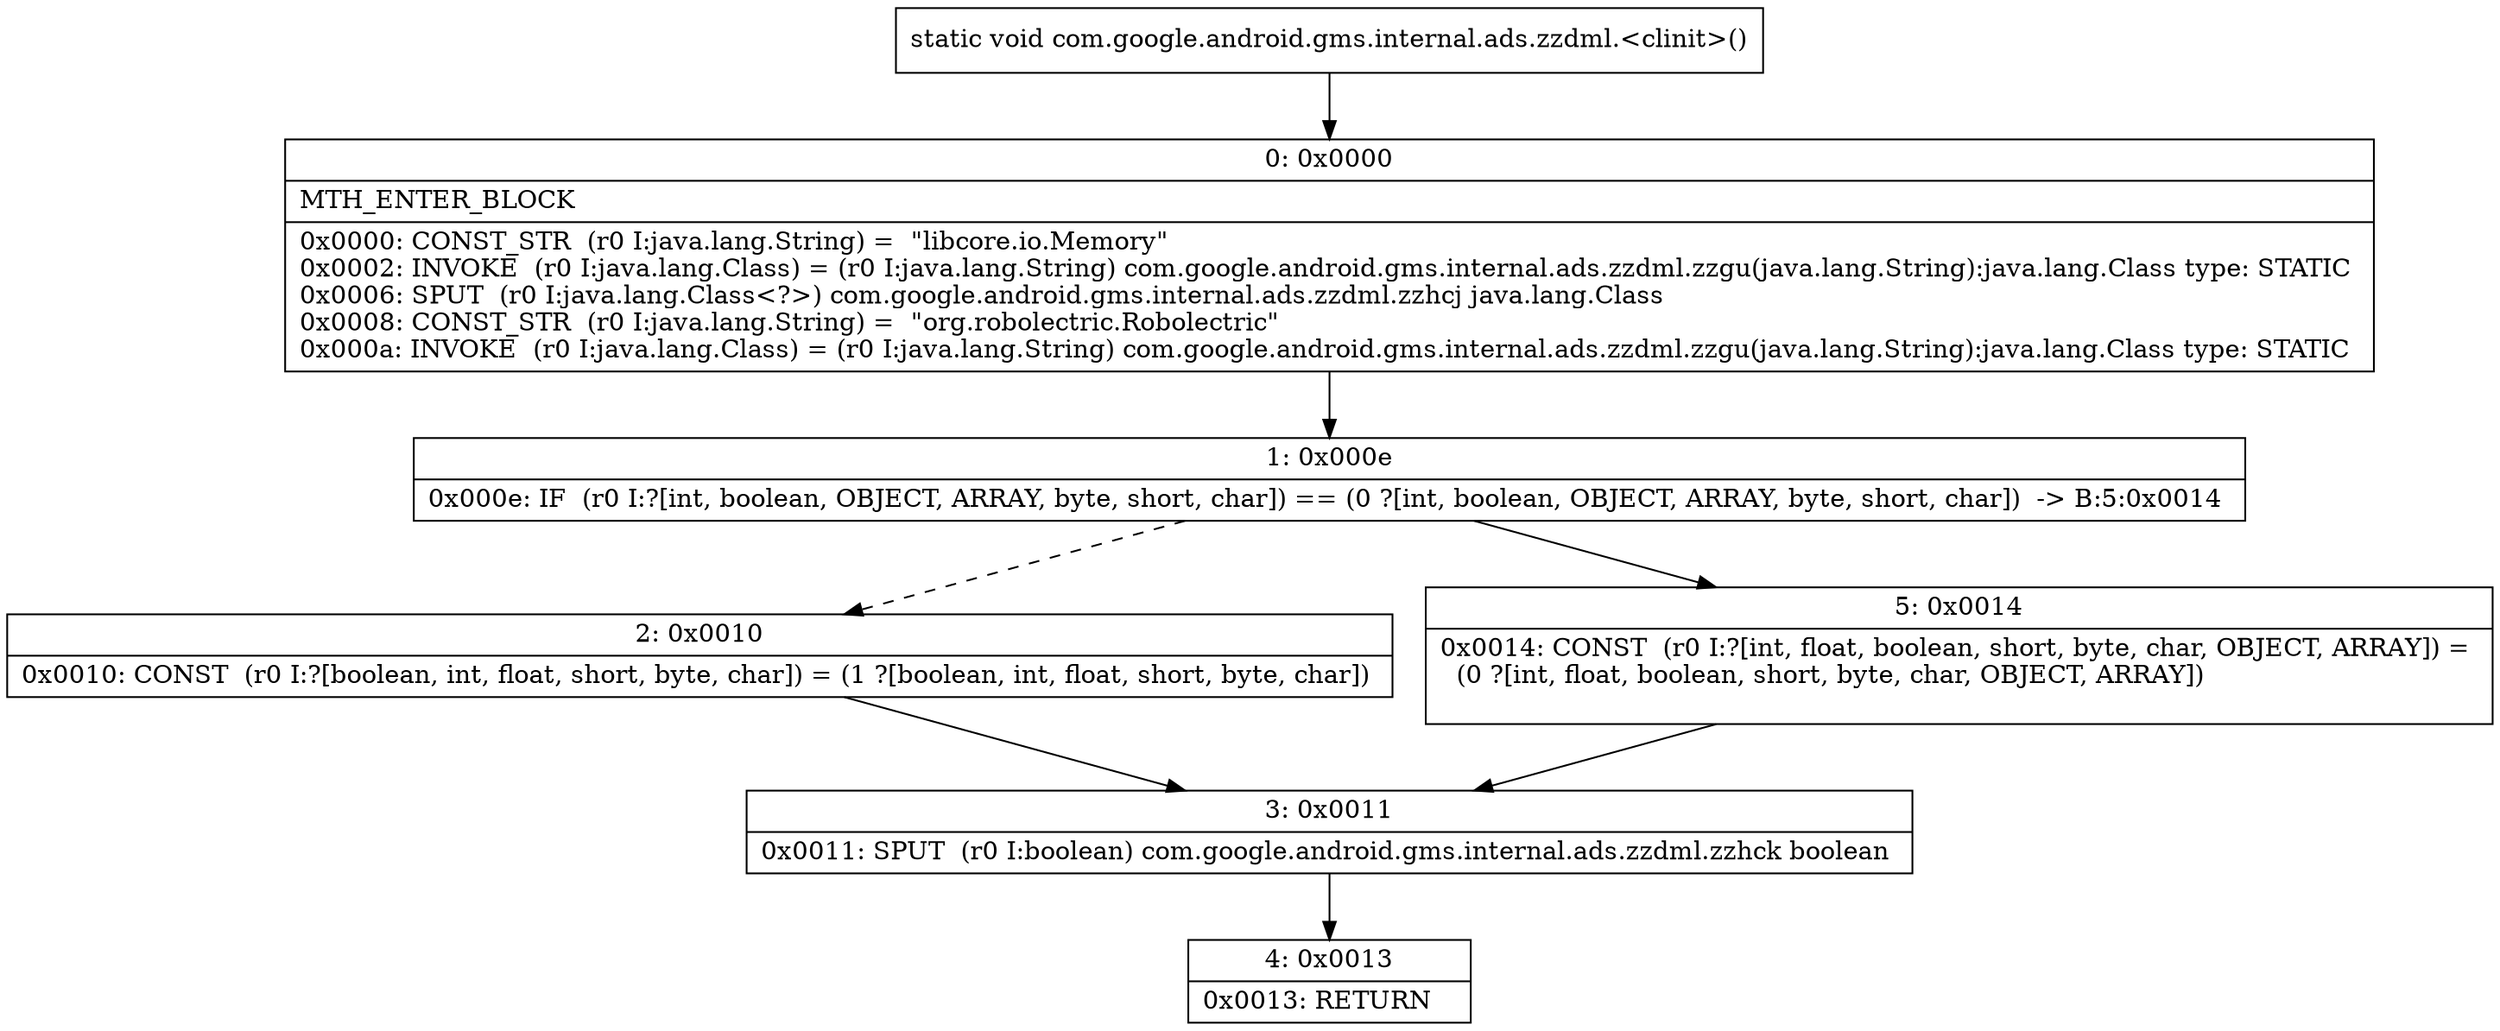 digraph "CFG forcom.google.android.gms.internal.ads.zzdml.\<clinit\>()V" {
Node_0 [shape=record,label="{0\:\ 0x0000|MTH_ENTER_BLOCK\l|0x0000: CONST_STR  (r0 I:java.lang.String) =  \"libcore.io.Memory\" \l0x0002: INVOKE  (r0 I:java.lang.Class) = (r0 I:java.lang.String) com.google.android.gms.internal.ads.zzdml.zzgu(java.lang.String):java.lang.Class type: STATIC \l0x0006: SPUT  (r0 I:java.lang.Class\<?\>) com.google.android.gms.internal.ads.zzdml.zzhcj java.lang.Class \l0x0008: CONST_STR  (r0 I:java.lang.String) =  \"org.robolectric.Robolectric\" \l0x000a: INVOKE  (r0 I:java.lang.Class) = (r0 I:java.lang.String) com.google.android.gms.internal.ads.zzdml.zzgu(java.lang.String):java.lang.Class type: STATIC \l}"];
Node_1 [shape=record,label="{1\:\ 0x000e|0x000e: IF  (r0 I:?[int, boolean, OBJECT, ARRAY, byte, short, char]) == (0 ?[int, boolean, OBJECT, ARRAY, byte, short, char])  \-\> B:5:0x0014 \l}"];
Node_2 [shape=record,label="{2\:\ 0x0010|0x0010: CONST  (r0 I:?[boolean, int, float, short, byte, char]) = (1 ?[boolean, int, float, short, byte, char]) \l}"];
Node_3 [shape=record,label="{3\:\ 0x0011|0x0011: SPUT  (r0 I:boolean) com.google.android.gms.internal.ads.zzdml.zzhck boolean \l}"];
Node_4 [shape=record,label="{4\:\ 0x0013|0x0013: RETURN   \l}"];
Node_5 [shape=record,label="{5\:\ 0x0014|0x0014: CONST  (r0 I:?[int, float, boolean, short, byte, char, OBJECT, ARRAY]) = \l  (0 ?[int, float, boolean, short, byte, char, OBJECT, ARRAY])\l \l}"];
MethodNode[shape=record,label="{static void com.google.android.gms.internal.ads.zzdml.\<clinit\>() }"];
MethodNode -> Node_0;
Node_0 -> Node_1;
Node_1 -> Node_2[style=dashed];
Node_1 -> Node_5;
Node_2 -> Node_3;
Node_3 -> Node_4;
Node_5 -> Node_3;
}

